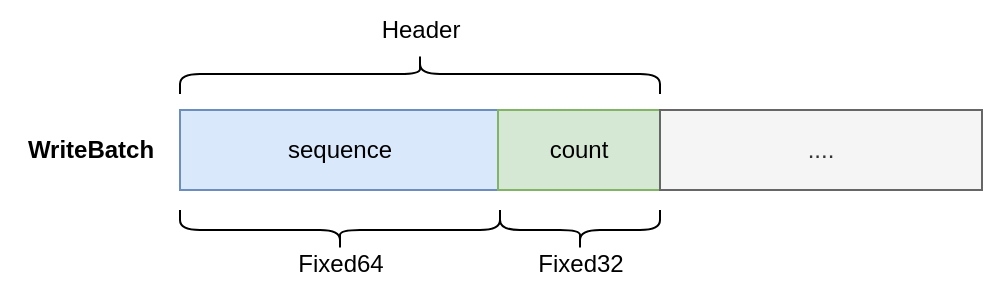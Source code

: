 <mxfile version="20.5.3" type="github">
  <diagram id="k53R_lnt_Sdv_NGEuWvp" name="第 1 页">
    <mxGraphModel dx="1865" dy="587" grid="1" gridSize="10" guides="1" tooltips="1" connect="1" arrows="1" fold="1" page="1" pageScale="1" pageWidth="827" pageHeight="1169" math="0" shadow="0">
      <root>
        <mxCell id="0" />
        <mxCell id="1" parent="0" />
        <mxCell id="URvbOD4tHFGXEVozk75N-13" value="" style="group" vertex="1" connectable="0" parent="1">
          <mxGeometry x="-90" y="105" width="491" height="147" as="geometry" />
        </mxCell>
        <mxCell id="URvbOD4tHFGXEVozk75N-1" value="sequence" style="rounded=0;whiteSpace=wrap;html=1;fillColor=#dae8fc;strokeColor=#6c8ebf;" vertex="1" parent="URvbOD4tHFGXEVozk75N-13">
          <mxGeometry x="90" y="55" width="160" height="40" as="geometry" />
        </mxCell>
        <mxCell id="URvbOD4tHFGXEVozk75N-2" value="count" style="rounded=0;whiteSpace=wrap;html=1;fillColor=#d5e8d4;strokeColor=#82b366;" vertex="1" parent="URvbOD4tHFGXEVozk75N-13">
          <mxGeometry x="249" y="55" width="81" height="40" as="geometry" />
        </mxCell>
        <mxCell id="URvbOD4tHFGXEVozk75N-3" value="...." style="rounded=0;whiteSpace=wrap;html=1;fillColor=#f5f5f5;strokeColor=#666666;fontColor=#333333;" vertex="1" parent="URvbOD4tHFGXEVozk75N-13">
          <mxGeometry x="330" y="55" width="161" height="40" as="geometry" />
        </mxCell>
        <mxCell id="URvbOD4tHFGXEVozk75N-5" value="" style="shape=curlyBracket;whiteSpace=wrap;html=1;rounded=1;labelPosition=left;verticalLabelPosition=middle;align=right;verticalAlign=middle;rotation=-90;size=0.5;" vertex="1" parent="URvbOD4tHFGXEVozk75N-13">
          <mxGeometry x="160" y="35" width="20" height="160" as="geometry" />
        </mxCell>
        <mxCell id="URvbOD4tHFGXEVozk75N-6" value="Fixed64" style="text;html=1;align=center;verticalAlign=middle;resizable=0;points=[];autosize=1;strokeColor=none;fillColor=none;" vertex="1" parent="URvbOD4tHFGXEVozk75N-13">
          <mxGeometry x="135" y="117" width="70" height="30" as="geometry" />
        </mxCell>
        <mxCell id="URvbOD4tHFGXEVozk75N-8" value="" style="shape=curlyBracket;whiteSpace=wrap;html=1;rounded=1;flipH=1;labelPosition=right;verticalLabelPosition=middle;align=left;verticalAlign=middle;rotation=90;" vertex="1" parent="URvbOD4tHFGXEVozk75N-13">
          <mxGeometry x="280" y="75" width="20" height="80" as="geometry" />
        </mxCell>
        <mxCell id="URvbOD4tHFGXEVozk75N-9" value="Fixed32" style="text;html=1;align=center;verticalAlign=middle;resizable=0;points=[];autosize=1;strokeColor=none;fillColor=none;" vertex="1" parent="URvbOD4tHFGXEVozk75N-13">
          <mxGeometry x="254.5" y="117" width="70" height="30" as="geometry" />
        </mxCell>
        <mxCell id="URvbOD4tHFGXEVozk75N-10" value="" style="shape=curlyBracket;whiteSpace=wrap;html=1;rounded=1;labelPosition=left;verticalLabelPosition=middle;align=right;verticalAlign=middle;rotation=90;" vertex="1" parent="URvbOD4tHFGXEVozk75N-13">
          <mxGeometry x="200" y="-83" width="20" height="240" as="geometry" />
        </mxCell>
        <mxCell id="URvbOD4tHFGXEVozk75N-11" value="Header" style="text;html=1;align=center;verticalAlign=middle;resizable=0;points=[];autosize=1;strokeColor=none;fillColor=none;" vertex="1" parent="URvbOD4tHFGXEVozk75N-13">
          <mxGeometry x="180" width="60" height="30" as="geometry" />
        </mxCell>
        <mxCell id="URvbOD4tHFGXEVozk75N-12" value="&lt;b&gt;WriteBatch&lt;/b&gt;" style="text;html=1;align=center;verticalAlign=middle;resizable=0;points=[];autosize=1;strokeColor=none;fillColor=none;" vertex="1" parent="URvbOD4tHFGXEVozk75N-13">
          <mxGeometry y="60" width="90" height="30" as="geometry" />
        </mxCell>
      </root>
    </mxGraphModel>
  </diagram>
</mxfile>
